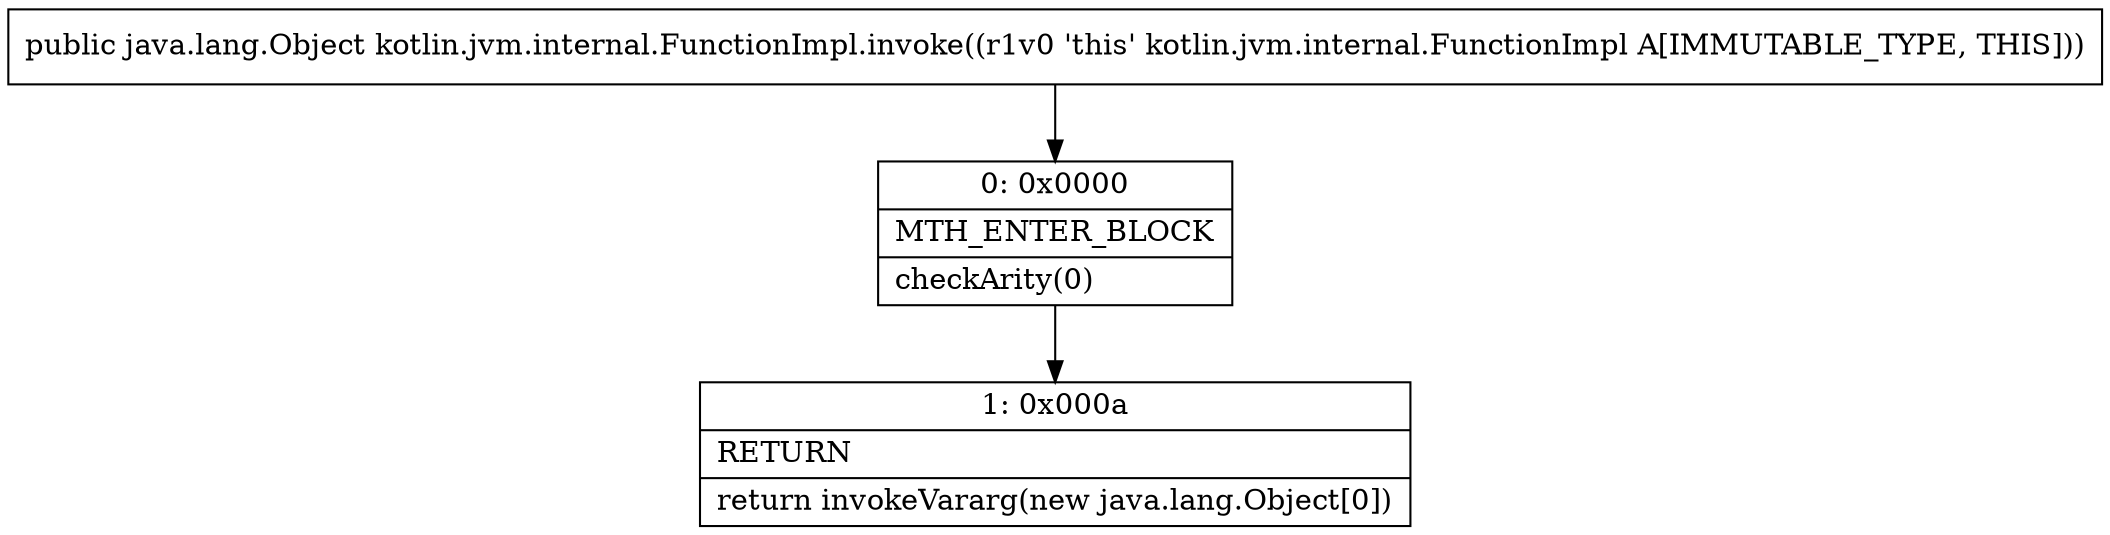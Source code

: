 digraph "CFG forkotlin.jvm.internal.FunctionImpl.invoke()Ljava\/lang\/Object;" {
Node_0 [shape=record,label="{0\:\ 0x0000|MTH_ENTER_BLOCK\l|checkArity(0)\l}"];
Node_1 [shape=record,label="{1\:\ 0x000a|RETURN\l|return invokeVararg(new java.lang.Object[0])\l}"];
MethodNode[shape=record,label="{public java.lang.Object kotlin.jvm.internal.FunctionImpl.invoke((r1v0 'this' kotlin.jvm.internal.FunctionImpl A[IMMUTABLE_TYPE, THIS])) }"];
MethodNode -> Node_0;
Node_0 -> Node_1;
}

